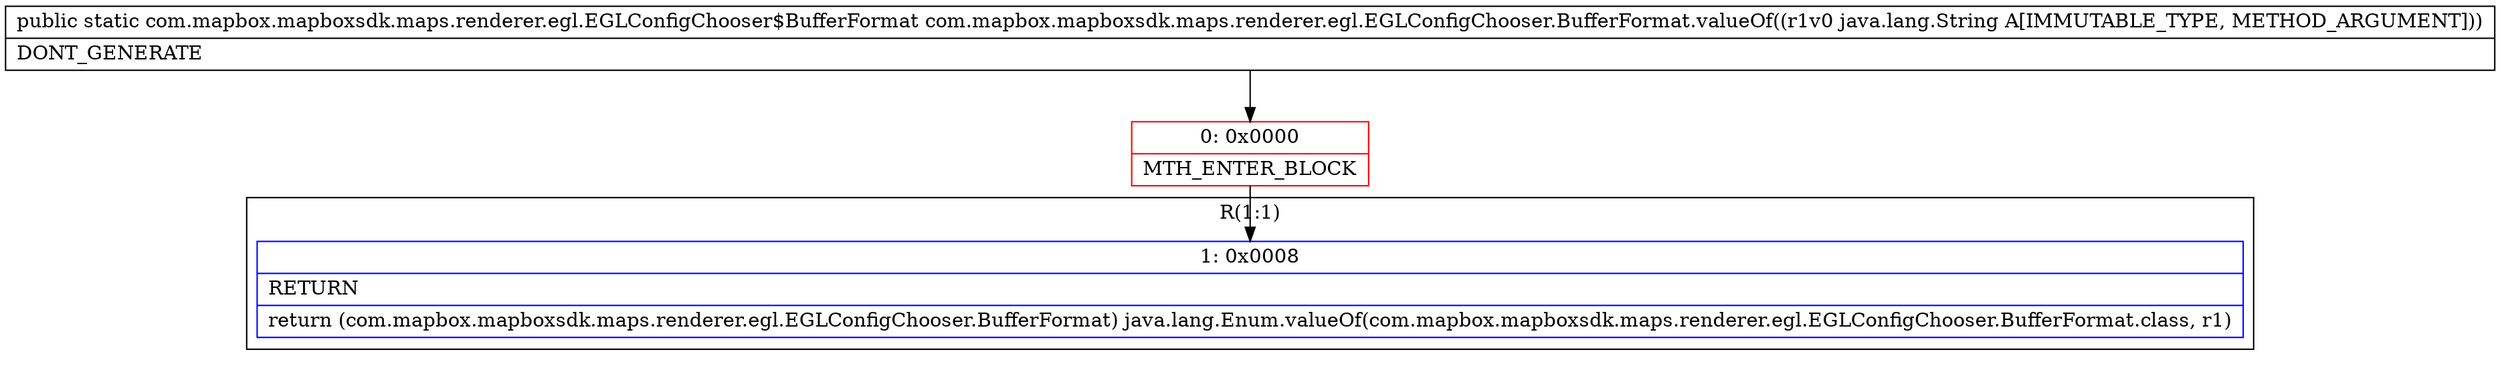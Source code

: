 digraph "CFG forcom.mapbox.mapboxsdk.maps.renderer.egl.EGLConfigChooser.BufferFormat.valueOf(Ljava\/lang\/String;)Lcom\/mapbox\/mapboxsdk\/maps\/renderer\/egl\/EGLConfigChooser$BufferFormat;" {
subgraph cluster_Region_1868322742 {
label = "R(1:1)";
node [shape=record,color=blue];
Node_1 [shape=record,label="{1\:\ 0x0008|RETURN\l|return (com.mapbox.mapboxsdk.maps.renderer.egl.EGLConfigChooser.BufferFormat) java.lang.Enum.valueOf(com.mapbox.mapboxsdk.maps.renderer.egl.EGLConfigChooser.BufferFormat.class, r1)\l}"];
}
Node_0 [shape=record,color=red,label="{0\:\ 0x0000|MTH_ENTER_BLOCK\l}"];
MethodNode[shape=record,label="{public static com.mapbox.mapboxsdk.maps.renderer.egl.EGLConfigChooser$BufferFormat com.mapbox.mapboxsdk.maps.renderer.egl.EGLConfigChooser.BufferFormat.valueOf((r1v0 java.lang.String A[IMMUTABLE_TYPE, METHOD_ARGUMENT]))  | DONT_GENERATE\l}"];
MethodNode -> Node_0;
Node_0 -> Node_1;
}


